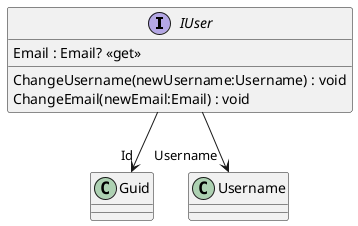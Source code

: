 @startuml
interface IUser {
    Email : Email? <<get>>
    ChangeUsername(newUsername:Username) : void
    ChangeEmail(newEmail:Email) : void
}
IUser --> "Id" Guid
IUser --> "Username" Username
@enduml
